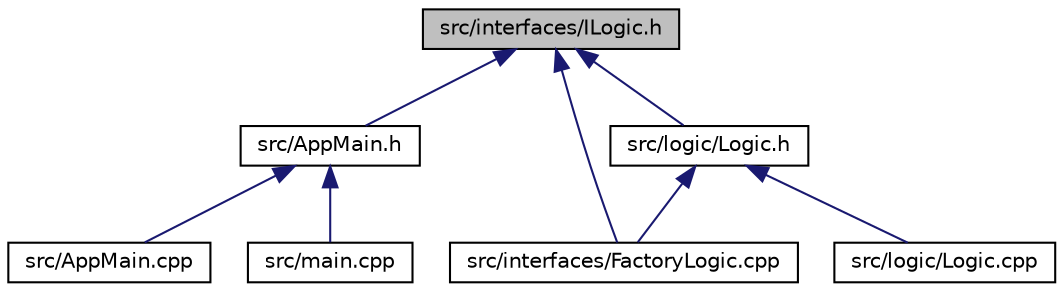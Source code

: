 digraph "src/interfaces/ILogic.h"
{
  edge [fontname="Helvetica",fontsize="10",labelfontname="Helvetica",labelfontsize="10"];
  node [fontname="Helvetica",fontsize="10",shape=record];
  Node1 [label="src/interfaces/ILogic.h",height=0.2,width=0.4,color="black", fillcolor="grey75", style="filled", fontcolor="black"];
  Node1 -> Node2 [dir="back",color="midnightblue",fontsize="10",style="solid"];
  Node2 [label="src/AppMain.h",height=0.2,width=0.4,color="black", fillcolor="white", style="filled",URL="$_app_main_8h.html"];
  Node2 -> Node3 [dir="back",color="midnightblue",fontsize="10",style="solid"];
  Node3 [label="src/AppMain.cpp",height=0.2,width=0.4,color="black", fillcolor="white", style="filled",URL="$_app_main_8cpp.html"];
  Node2 -> Node4 [dir="back",color="midnightblue",fontsize="10",style="solid"];
  Node4 [label="src/main.cpp",height=0.2,width=0.4,color="black", fillcolor="white", style="filled",URL="$main_8cpp.html"];
  Node1 -> Node5 [dir="back",color="midnightblue",fontsize="10",style="solid"];
  Node5 [label="src/interfaces/FactoryLogic.cpp",height=0.2,width=0.4,color="black", fillcolor="white", style="filled",URL="$_factory_logic_8cpp.html"];
  Node1 -> Node6 [dir="back",color="midnightblue",fontsize="10",style="solid"];
  Node6 [label="src/logic/Logic.h",height=0.2,width=0.4,color="black", fillcolor="white", style="filled",URL="$_logic_8h.html"];
  Node6 -> Node5 [dir="back",color="midnightblue",fontsize="10",style="solid"];
  Node6 -> Node7 [dir="back",color="midnightblue",fontsize="10",style="solid"];
  Node7 [label="src/logic/Logic.cpp",height=0.2,width=0.4,color="black", fillcolor="white", style="filled",URL="$_logic_8cpp.html"];
}
